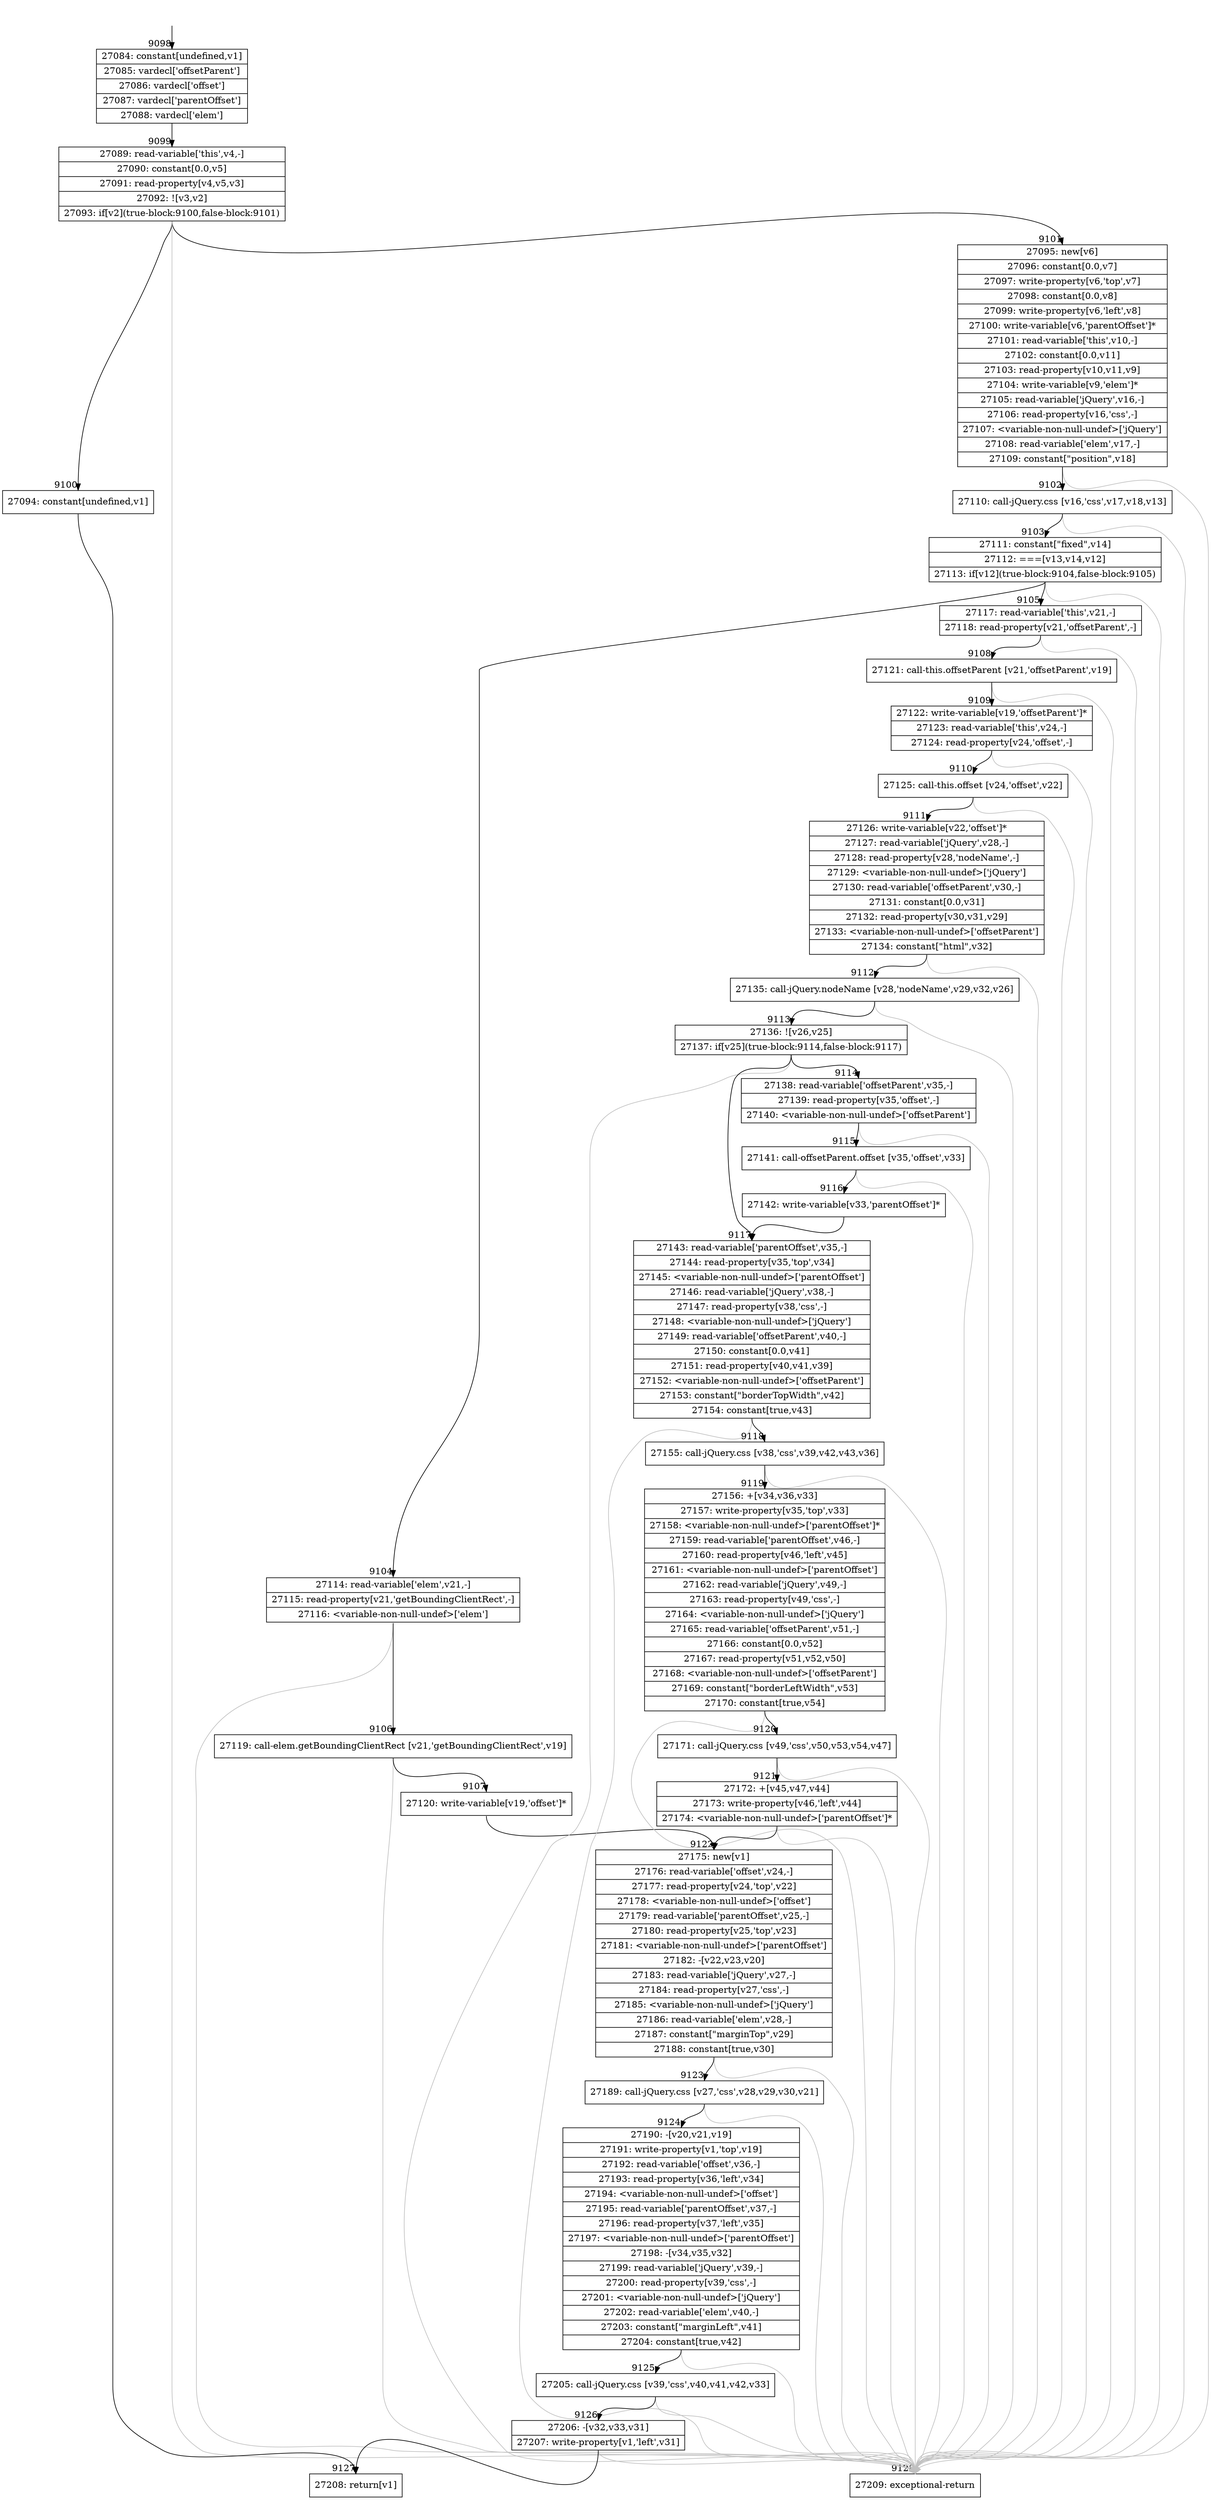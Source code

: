 digraph {
rankdir="TD"
BB_entry567[shape=none,label=""];
BB_entry567 -> BB9098 [tailport=s, headport=n, headlabel="    9098"]
BB9098 [shape=record label="{27084: constant[undefined,v1]|27085: vardecl['offsetParent']|27086: vardecl['offset']|27087: vardecl['parentOffset']|27088: vardecl['elem']}" ] 
BB9098 -> BB9099 [tailport=s, headport=n, headlabel="      9099"]
BB9099 [shape=record label="{27089: read-variable['this',v4,-]|27090: constant[0.0,v5]|27091: read-property[v4,v5,v3]|27092: ![v3,v2]|27093: if[v2](true-block:9100,false-block:9101)}" ] 
BB9099 -> BB9100 [tailport=s, headport=n, headlabel="      9100"]
BB9099 -> BB9101 [tailport=s, headport=n, headlabel="      9101"]
BB9099 -> BB9128 [tailport=s, headport=n, color=gray, headlabel="      9128"]
BB9100 [shape=record label="{27094: constant[undefined,v1]}" ] 
BB9100 -> BB9127 [tailport=s, headport=n, headlabel="      9127"]
BB9101 [shape=record label="{27095: new[v6]|27096: constant[0.0,v7]|27097: write-property[v6,'top',v7]|27098: constant[0.0,v8]|27099: write-property[v6,'left',v8]|27100: write-variable[v6,'parentOffset']*|27101: read-variable['this',v10,-]|27102: constant[0.0,v11]|27103: read-property[v10,v11,v9]|27104: write-variable[v9,'elem']*|27105: read-variable['jQuery',v16,-]|27106: read-property[v16,'css',-]|27107: \<variable-non-null-undef\>['jQuery']|27108: read-variable['elem',v17,-]|27109: constant[\"position\",v18]}" ] 
BB9101 -> BB9102 [tailport=s, headport=n, headlabel="      9102"]
BB9101 -> BB9128 [tailport=s, headport=n, color=gray]
BB9102 [shape=record label="{27110: call-jQuery.css [v16,'css',v17,v18,v13]}" ] 
BB9102 -> BB9103 [tailport=s, headport=n, headlabel="      9103"]
BB9102 -> BB9128 [tailport=s, headport=n, color=gray]
BB9103 [shape=record label="{27111: constant[\"fixed\",v14]|27112: ===[v13,v14,v12]|27113: if[v12](true-block:9104,false-block:9105)}" ] 
BB9103 -> BB9104 [tailport=s, headport=n, headlabel="      9104"]
BB9103 -> BB9105 [tailport=s, headport=n, headlabel="      9105"]
BB9103 -> BB9128 [tailport=s, headport=n, color=gray]
BB9104 [shape=record label="{27114: read-variable['elem',v21,-]|27115: read-property[v21,'getBoundingClientRect',-]|27116: \<variable-non-null-undef\>['elem']}" ] 
BB9104 -> BB9106 [tailport=s, headport=n, headlabel="      9106"]
BB9104 -> BB9128 [tailport=s, headport=n, color=gray]
BB9105 [shape=record label="{27117: read-variable['this',v21,-]|27118: read-property[v21,'offsetParent',-]}" ] 
BB9105 -> BB9108 [tailport=s, headport=n, headlabel="      9108"]
BB9105 -> BB9128 [tailport=s, headport=n, color=gray]
BB9106 [shape=record label="{27119: call-elem.getBoundingClientRect [v21,'getBoundingClientRect',v19]}" ] 
BB9106 -> BB9107 [tailport=s, headport=n, headlabel="      9107"]
BB9106 -> BB9128 [tailport=s, headport=n, color=gray]
BB9107 [shape=record label="{27120: write-variable[v19,'offset']*}" ] 
BB9107 -> BB9122 [tailport=s, headport=n, headlabel="      9122"]
BB9108 [shape=record label="{27121: call-this.offsetParent [v21,'offsetParent',v19]}" ] 
BB9108 -> BB9109 [tailport=s, headport=n, headlabel="      9109"]
BB9108 -> BB9128 [tailport=s, headport=n, color=gray]
BB9109 [shape=record label="{27122: write-variable[v19,'offsetParent']*|27123: read-variable['this',v24,-]|27124: read-property[v24,'offset',-]}" ] 
BB9109 -> BB9110 [tailport=s, headport=n, headlabel="      9110"]
BB9109 -> BB9128 [tailport=s, headport=n, color=gray]
BB9110 [shape=record label="{27125: call-this.offset [v24,'offset',v22]}" ] 
BB9110 -> BB9111 [tailport=s, headport=n, headlabel="      9111"]
BB9110 -> BB9128 [tailport=s, headport=n, color=gray]
BB9111 [shape=record label="{27126: write-variable[v22,'offset']*|27127: read-variable['jQuery',v28,-]|27128: read-property[v28,'nodeName',-]|27129: \<variable-non-null-undef\>['jQuery']|27130: read-variable['offsetParent',v30,-]|27131: constant[0.0,v31]|27132: read-property[v30,v31,v29]|27133: \<variable-non-null-undef\>['offsetParent']|27134: constant[\"html\",v32]}" ] 
BB9111 -> BB9112 [tailport=s, headport=n, headlabel="      9112"]
BB9111 -> BB9128 [tailport=s, headport=n, color=gray]
BB9112 [shape=record label="{27135: call-jQuery.nodeName [v28,'nodeName',v29,v32,v26]}" ] 
BB9112 -> BB9113 [tailport=s, headport=n, headlabel="      9113"]
BB9112 -> BB9128 [tailport=s, headport=n, color=gray]
BB9113 [shape=record label="{27136: ![v26,v25]|27137: if[v25](true-block:9114,false-block:9117)}" ] 
BB9113 -> BB9114 [tailport=s, headport=n, headlabel="      9114"]
BB9113 -> BB9117 [tailport=s, headport=n, headlabel="      9117"]
BB9113 -> BB9128 [tailport=s, headport=n, color=gray]
BB9114 [shape=record label="{27138: read-variable['offsetParent',v35,-]|27139: read-property[v35,'offset',-]|27140: \<variable-non-null-undef\>['offsetParent']}" ] 
BB9114 -> BB9115 [tailport=s, headport=n, headlabel="      9115"]
BB9114 -> BB9128 [tailport=s, headport=n, color=gray]
BB9115 [shape=record label="{27141: call-offsetParent.offset [v35,'offset',v33]}" ] 
BB9115 -> BB9116 [tailport=s, headport=n, headlabel="      9116"]
BB9115 -> BB9128 [tailport=s, headport=n, color=gray]
BB9116 [shape=record label="{27142: write-variable[v33,'parentOffset']*}" ] 
BB9116 -> BB9117 [tailport=s, headport=n]
BB9117 [shape=record label="{27143: read-variable['parentOffset',v35,-]|27144: read-property[v35,'top',v34]|27145: \<variable-non-null-undef\>['parentOffset']|27146: read-variable['jQuery',v38,-]|27147: read-property[v38,'css',-]|27148: \<variable-non-null-undef\>['jQuery']|27149: read-variable['offsetParent',v40,-]|27150: constant[0.0,v41]|27151: read-property[v40,v41,v39]|27152: \<variable-non-null-undef\>['offsetParent']|27153: constant[\"borderTopWidth\",v42]|27154: constant[true,v43]}" ] 
BB9117 -> BB9118 [tailport=s, headport=n, headlabel="      9118"]
BB9117 -> BB9128 [tailport=s, headport=n, color=gray]
BB9118 [shape=record label="{27155: call-jQuery.css [v38,'css',v39,v42,v43,v36]}" ] 
BB9118 -> BB9119 [tailport=s, headport=n, headlabel="      9119"]
BB9118 -> BB9128 [tailport=s, headport=n, color=gray]
BB9119 [shape=record label="{27156: +[v34,v36,v33]|27157: write-property[v35,'top',v33]|27158: \<variable-non-null-undef\>['parentOffset']*|27159: read-variable['parentOffset',v46,-]|27160: read-property[v46,'left',v45]|27161: \<variable-non-null-undef\>['parentOffset']|27162: read-variable['jQuery',v49,-]|27163: read-property[v49,'css',-]|27164: \<variable-non-null-undef\>['jQuery']|27165: read-variable['offsetParent',v51,-]|27166: constant[0.0,v52]|27167: read-property[v51,v52,v50]|27168: \<variable-non-null-undef\>['offsetParent']|27169: constant[\"borderLeftWidth\",v53]|27170: constant[true,v54]}" ] 
BB9119 -> BB9120 [tailport=s, headport=n, headlabel="      9120"]
BB9119 -> BB9128 [tailport=s, headport=n, color=gray]
BB9120 [shape=record label="{27171: call-jQuery.css [v49,'css',v50,v53,v54,v47]}" ] 
BB9120 -> BB9121 [tailport=s, headport=n, headlabel="      9121"]
BB9120 -> BB9128 [tailport=s, headport=n, color=gray]
BB9121 [shape=record label="{27172: +[v45,v47,v44]|27173: write-property[v46,'left',v44]|27174: \<variable-non-null-undef\>['parentOffset']*}" ] 
BB9121 -> BB9122 [tailport=s, headport=n]
BB9121 -> BB9128 [tailport=s, headport=n, color=gray]
BB9122 [shape=record label="{27175: new[v1]|27176: read-variable['offset',v24,-]|27177: read-property[v24,'top',v22]|27178: \<variable-non-null-undef\>['offset']|27179: read-variable['parentOffset',v25,-]|27180: read-property[v25,'top',v23]|27181: \<variable-non-null-undef\>['parentOffset']|27182: -[v22,v23,v20]|27183: read-variable['jQuery',v27,-]|27184: read-property[v27,'css',-]|27185: \<variable-non-null-undef\>['jQuery']|27186: read-variable['elem',v28,-]|27187: constant[\"marginTop\",v29]|27188: constant[true,v30]}" ] 
BB9122 -> BB9123 [tailport=s, headport=n, headlabel="      9123"]
BB9122 -> BB9128 [tailport=s, headport=n, color=gray]
BB9123 [shape=record label="{27189: call-jQuery.css [v27,'css',v28,v29,v30,v21]}" ] 
BB9123 -> BB9124 [tailport=s, headport=n, headlabel="      9124"]
BB9123 -> BB9128 [tailport=s, headport=n, color=gray]
BB9124 [shape=record label="{27190: -[v20,v21,v19]|27191: write-property[v1,'top',v19]|27192: read-variable['offset',v36,-]|27193: read-property[v36,'left',v34]|27194: \<variable-non-null-undef\>['offset']|27195: read-variable['parentOffset',v37,-]|27196: read-property[v37,'left',v35]|27197: \<variable-non-null-undef\>['parentOffset']|27198: -[v34,v35,v32]|27199: read-variable['jQuery',v39,-]|27200: read-property[v39,'css',-]|27201: \<variable-non-null-undef\>['jQuery']|27202: read-variable['elem',v40,-]|27203: constant[\"marginLeft\",v41]|27204: constant[true,v42]}" ] 
BB9124 -> BB9125 [tailport=s, headport=n, headlabel="      9125"]
BB9124 -> BB9128 [tailport=s, headport=n, color=gray]
BB9125 [shape=record label="{27205: call-jQuery.css [v39,'css',v40,v41,v42,v33]}" ] 
BB9125 -> BB9126 [tailport=s, headport=n, headlabel="      9126"]
BB9125 -> BB9128 [tailport=s, headport=n, color=gray]
BB9126 [shape=record label="{27206: -[v32,v33,v31]|27207: write-property[v1,'left',v31]}" ] 
BB9126 -> BB9127 [tailport=s, headport=n]
BB9126 -> BB9128 [tailport=s, headport=n, color=gray]
BB9127 [shape=record label="{27208: return[v1]}" ] 
BB9128 [shape=record label="{27209: exceptional-return}" ] 
}
